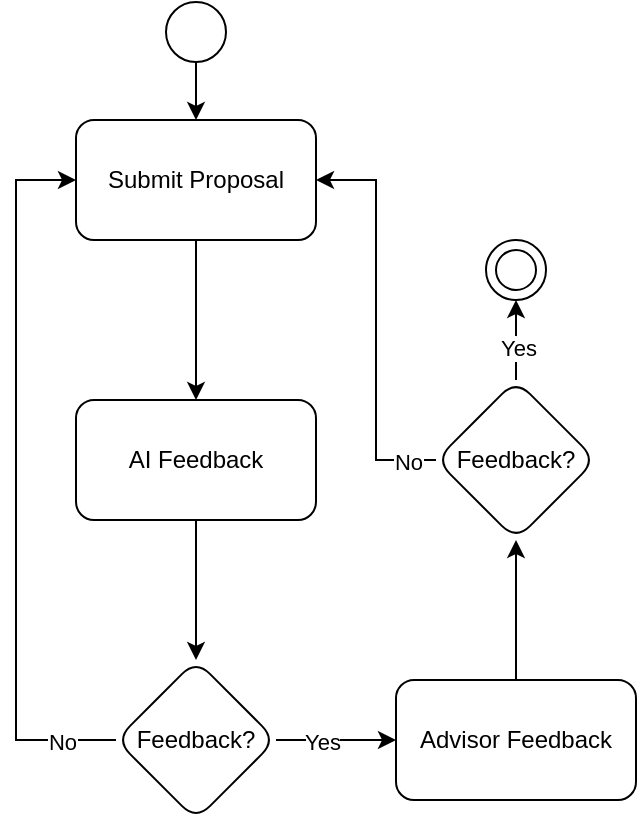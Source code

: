 <mxfile version="24.7.16">
  <diagram name="Page-1" id="MGM1TLnDc1XyJCUatRU4">
    <mxGraphModel dx="1358" dy="684" grid="1" gridSize="10" guides="1" tooltips="1" connect="1" arrows="1" fold="1" page="1" pageScale="1" pageWidth="827" pageHeight="1169" math="0" shadow="0">
      <root>
        <mxCell id="0" />
        <mxCell id="1" parent="0" />
        <mxCell id="IBjrQw1FxjnFJN575KPN-3" value="" style="edgeStyle=orthogonalEdgeStyle;rounded=0;orthogonalLoop=1;jettySize=auto;html=1;" edge="1" parent="1" source="IBjrQw1FxjnFJN575KPN-1" target="IBjrQw1FxjnFJN575KPN-2">
          <mxGeometry relative="1" as="geometry" />
        </mxCell>
        <mxCell id="IBjrQw1FxjnFJN575KPN-1" value="Submit Proposal" style="rounded=1;whiteSpace=wrap;html=1;" vertex="1" parent="1">
          <mxGeometry x="150" y="110" width="120" height="60" as="geometry" />
        </mxCell>
        <mxCell id="IBjrQw1FxjnFJN575KPN-5" value="" style="edgeStyle=orthogonalEdgeStyle;rounded=0;orthogonalLoop=1;jettySize=auto;html=1;" edge="1" parent="1" source="IBjrQw1FxjnFJN575KPN-2" target="IBjrQw1FxjnFJN575KPN-4">
          <mxGeometry relative="1" as="geometry" />
        </mxCell>
        <mxCell id="IBjrQw1FxjnFJN575KPN-2" value="AI Feedback" style="rounded=1;whiteSpace=wrap;html=1;" vertex="1" parent="1">
          <mxGeometry x="150" y="250" width="120" height="60" as="geometry" />
        </mxCell>
        <mxCell id="IBjrQw1FxjnFJN575KPN-6" style="edgeStyle=orthogonalEdgeStyle;rounded=0;orthogonalLoop=1;jettySize=auto;html=1;exitX=0;exitY=0.5;exitDx=0;exitDy=0;entryX=0;entryY=0.5;entryDx=0;entryDy=0;" edge="1" parent="1" source="IBjrQw1FxjnFJN575KPN-4" target="IBjrQw1FxjnFJN575KPN-1">
          <mxGeometry relative="1" as="geometry">
            <Array as="points">
              <mxPoint x="120" y="420" />
              <mxPoint x="120" y="140" />
            </Array>
          </mxGeometry>
        </mxCell>
        <mxCell id="IBjrQw1FxjnFJN575KPN-24" value="No" style="edgeLabel;html=1;align=center;verticalAlign=middle;resizable=0;points=[];" vertex="1" connectable="0" parent="IBjrQw1FxjnFJN575KPN-6">
          <mxGeometry x="-0.85" y="1" relative="1" as="geometry">
            <mxPoint as="offset" />
          </mxGeometry>
        </mxCell>
        <mxCell id="IBjrQw1FxjnFJN575KPN-8" value="" style="edgeStyle=orthogonalEdgeStyle;rounded=0;orthogonalLoop=1;jettySize=auto;html=1;" edge="1" parent="1" source="IBjrQw1FxjnFJN575KPN-4" target="IBjrQw1FxjnFJN575KPN-7">
          <mxGeometry relative="1" as="geometry" />
        </mxCell>
        <mxCell id="IBjrQw1FxjnFJN575KPN-23" value="Yes" style="edgeLabel;html=1;align=center;verticalAlign=middle;resizable=0;points=[];" vertex="1" connectable="0" parent="IBjrQw1FxjnFJN575KPN-8">
          <mxGeometry x="-0.233" y="-1" relative="1" as="geometry">
            <mxPoint as="offset" />
          </mxGeometry>
        </mxCell>
        <mxCell id="IBjrQw1FxjnFJN575KPN-4" value="Feedback?" style="rhombus;whiteSpace=wrap;html=1;rounded=1;" vertex="1" parent="1">
          <mxGeometry x="170" y="380" width="80" height="80" as="geometry" />
        </mxCell>
        <mxCell id="IBjrQw1FxjnFJN575KPN-21" style="edgeStyle=orthogonalEdgeStyle;rounded=0;orthogonalLoop=1;jettySize=auto;html=1;exitX=0.5;exitY=0;exitDx=0;exitDy=0;entryX=0.5;entryY=1;entryDx=0;entryDy=0;" edge="1" parent="1" source="IBjrQw1FxjnFJN575KPN-7" target="IBjrQw1FxjnFJN575KPN-9">
          <mxGeometry relative="1" as="geometry" />
        </mxCell>
        <mxCell id="IBjrQw1FxjnFJN575KPN-7" value="Advisor Feedback" style="whiteSpace=wrap;html=1;rounded=1;" vertex="1" parent="1">
          <mxGeometry x="310" y="390" width="120" height="60" as="geometry" />
        </mxCell>
        <mxCell id="IBjrQw1FxjnFJN575KPN-20" style="edgeStyle=orthogonalEdgeStyle;rounded=0;orthogonalLoop=1;jettySize=auto;html=1;exitX=0.5;exitY=0;exitDx=0;exitDy=0;entryX=0.5;entryY=1;entryDx=0;entryDy=0;" edge="1" parent="1" source="IBjrQw1FxjnFJN575KPN-9" target="IBjrQw1FxjnFJN575KPN-11">
          <mxGeometry relative="1" as="geometry" />
        </mxCell>
        <mxCell id="IBjrQw1FxjnFJN575KPN-25" value="Yes" style="edgeLabel;html=1;align=center;verticalAlign=middle;resizable=0;points=[];" vertex="1" connectable="0" parent="IBjrQw1FxjnFJN575KPN-20">
          <mxGeometry x="-0.2" y="-1" relative="1" as="geometry">
            <mxPoint as="offset" />
          </mxGeometry>
        </mxCell>
        <mxCell id="IBjrQw1FxjnFJN575KPN-22" style="edgeStyle=orthogonalEdgeStyle;rounded=0;orthogonalLoop=1;jettySize=auto;html=1;exitX=0;exitY=0.5;exitDx=0;exitDy=0;entryX=1;entryY=0.5;entryDx=0;entryDy=0;" edge="1" parent="1" source="IBjrQw1FxjnFJN575KPN-9" target="IBjrQw1FxjnFJN575KPN-1">
          <mxGeometry relative="1" as="geometry" />
        </mxCell>
        <mxCell id="IBjrQw1FxjnFJN575KPN-26" value="No" style="edgeLabel;html=1;align=center;verticalAlign=middle;resizable=0;points=[];" vertex="1" connectable="0" parent="IBjrQw1FxjnFJN575KPN-22">
          <mxGeometry x="-0.86" y="1" relative="1" as="geometry">
            <mxPoint as="offset" />
          </mxGeometry>
        </mxCell>
        <mxCell id="IBjrQw1FxjnFJN575KPN-9" value="Feedback?" style="rhombus;whiteSpace=wrap;html=1;rounded=1;" vertex="1" parent="1">
          <mxGeometry x="330" y="240" width="80" height="80" as="geometry" />
        </mxCell>
        <mxCell id="IBjrQw1FxjnFJN575KPN-11" value="" style="ellipse;whiteSpace=wrap;html=1;rounded=1;" vertex="1" parent="1">
          <mxGeometry x="355" y="170" width="30" height="30" as="geometry" />
        </mxCell>
        <mxCell id="IBjrQw1FxjnFJN575KPN-17" style="edgeStyle=orthogonalEdgeStyle;rounded=0;orthogonalLoop=1;jettySize=auto;html=1;exitX=0.5;exitY=1;exitDx=0;exitDy=0;entryX=0.5;entryY=0;entryDx=0;entryDy=0;" edge="1" parent="1" source="IBjrQw1FxjnFJN575KPN-15" target="IBjrQw1FxjnFJN575KPN-1">
          <mxGeometry relative="1" as="geometry" />
        </mxCell>
        <mxCell id="IBjrQw1FxjnFJN575KPN-15" value="" style="ellipse;whiteSpace=wrap;html=1;rounded=1;" vertex="1" parent="1">
          <mxGeometry x="195" y="51" width="30" height="30" as="geometry" />
        </mxCell>
        <mxCell id="IBjrQw1FxjnFJN575KPN-18" value="" style="ellipse;whiteSpace=wrap;html=1;aspect=fixed;" vertex="1" parent="1">
          <mxGeometry x="360" y="175" width="20" height="20" as="geometry" />
        </mxCell>
      </root>
    </mxGraphModel>
  </diagram>
</mxfile>
